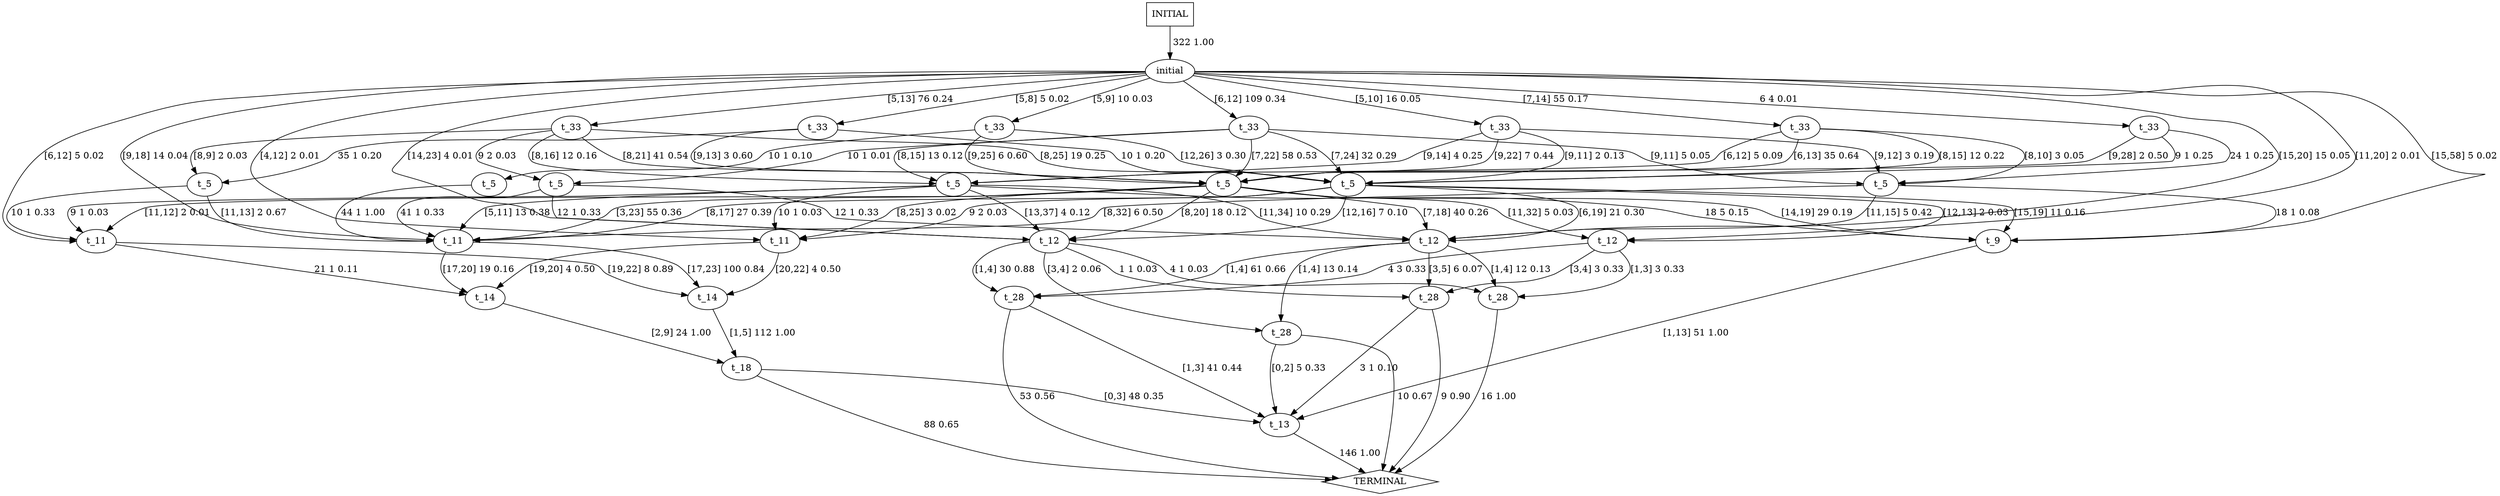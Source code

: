 digraph G {
  0 [label="initial"];
  1 [label="t_11"];
  2 [label="t_11"];
  3 [label="t_11"];
  4 [label="t_12"];
  5 [label="t_12"];
  6 [label="t_12"];
  7 [label="t_13"];
  8 [label="t_14"];
  9 [label="t_14"];
  10 [label="t_18"];
  11 [label="t_28"];
  12 [label="t_28"];
  13 [label="t_28"];
  14 [label="t_28"];
  15 [label="t_33"];
  16 [label="t_33"];
  17 [label="t_33"];
  18 [label="t_33"];
  19 [label="t_33"];
  20 [label="t_33"];
  21 [label="t_33"];
  22 [label="t_5"];
  23 [label="t_5"];
  24 [label="t_5"];
  25 [label="t_5"];
  26 [label="t_5"];
  27 [label="t_5"];
  28 [label="t_5"];
  29 [label="t_9"];
  30 [label="TERMINAL",shape=diamond];
  31 [label="INITIAL",shape=box];
0->2 [label="[4,12] 2 0.01"];
0->1 [label="[6,12] 5 0.02"];
0->3 [label="[9,18] 14 0.04"];
0->4 [label="[11,20] 2 0.01"];
0->5 [label="[14,23] 4 0.01"];
0->6 [label="[15,20] 15 0.05"];
0->17 [label="6 4 0.01"];
0->16 [label="[5,8] 5 0.02"];
0->15 [label="[5,9] 10 0.03"];
0->18 [label="[5,10] 16 0.05"];
0->19 [label="[7,14] 55 0.17"];
0->21 [label="[5,13] 76 0.24"];
0->20 [label="[6,12] 109 0.34"];
0->29 [label="[15,58] 5 0.02"];
1->8 [label="21 1 0.11"];
1->9 [label="[19,22] 8 0.89"];
2->8 [label="[19,20] 4 0.50"];
2->9 [label="[20,22] 4 0.50"];
3->8 [label="[17,20] 19 0.16"];
3->9 [label="[17,23] 100 0.84"];
4->11 [label="[1,3] 3 0.33"];
4->12 [label="[3,4] 3 0.33"];
4->14 [label="4 3 0.33"];
5->12 [label="1 1 0.03"];
5->11 [label="4 1 0.03"];
5->13 [label="[3,4] 2 0.06"];
5->14 [label="[1,4] 30 0.88"];
6->12 [label="[3,5] 6 0.07"];
6->11 [label="[1,4] 12 0.13"];
6->13 [label="[1,4] 13 0.14"];
6->14 [label="[1,4] 61 0.66"];
7->30 [label=" 146 1.00"];
8->10 [label="[2,9] 24 1.00"];
9->10 [label="[1,5] 112 1.00"];
10->7 [label="[0,3] 48 0.35"];
10->30 [label=" 88 0.65"];
11->30 [label=" 16 1.00"];
12->7 [label="3 1 0.10"];
12->30 [label=" 9 0.90"];
13->7 [label="[0,2] 5 0.33"];
13->30 [label=" 10 0.67"];
14->7 [label="[1,3] 41 0.44"];
14->30 [label=" 53 0.56"];
15->22 [label="10 1 0.10"];
15->27 [label="[12,26] 3 0.30"];
15->28 [label="[9,25] 6 0.60"];
16->27 [label="10 1 0.20"];
16->23 [label="35 1 0.20"];
16->28 [label="[9,13] 3 0.60"];
17->27 [label="9 1 0.25"];
17->25 [label="24 1 0.25"];
17->28 [label="[9,28] 2 0.50"];
18->27 [label="[9,11] 2 0.13"];
18->25 [label="[9,12] 3 0.19"];
18->26 [label="[9,14] 4 0.25"];
18->28 [label="[9,22] 7 0.44"];
19->25 [label="[8,10] 3 0.05"];
19->26 [label="[6,12] 5 0.09"];
19->27 [label="[8,15] 12 0.22"];
19->28 [label="[6,13] 35 0.64"];
20->24 [label="10 1 0.01"];
20->25 [label="[9,11] 5 0.05"];
20->26 [label="[8,15] 13 0.12"];
20->27 [label="[7,24] 32 0.29"];
20->28 [label="[7,22] 58 0.53"];
21->23 [label="[8,9] 2 0.03"];
21->24 [label="9 2 0.03"];
21->26 [label="[8,16] 12 0.16"];
21->27 [label="[8,25] 19 0.25"];
21->28 [label="[8,21] 41 0.54"];
22->3 [label="44 1 1.00"];
23->1 [label="10 1 0.33"];
23->3 [label="[11,13] 2 0.67"];
24->3 [label="41 1 0.33"];
24->5 [label="12 1 0.33"];
24->6 [label="12 1 0.33"];
25->3 [label="[8,32] 6 0.50"];
25->6 [label="[11,15] 5 0.42"];
25->29 [label="18 1 0.08"];
26->1 [label="9 1 0.03"];
26->2 [label="10 1 0.03"];
26->3 [label="[5,11] 13 0.38"];
26->5 [label="[13,37] 4 0.12"];
26->6 [label="[11,34] 10 0.29"];
26->29 [label="18 5 0.15"];
27->2 [label="9 2 0.03"];
27->3 [label="[8,17] 27 0.39"];
27->4 [label="[12,13] 2 0.03"];
27->5 [label="[12,16] 7 0.10"];
27->6 [label="[6,19] 21 0.30"];
27->29 [label="[15,19] 11 0.16"];
28->1 [label="[11,12] 2 0.01"];
28->2 [label="[8,25] 3 0.02"];
28->3 [label="[3,23] 55 0.36"];
28->4 [label="[11,32] 5 0.03"];
28->5 [label="[8,20] 18 0.12"];
28->6 [label="[7,18] 40 0.26"];
28->29 [label="[14,19] 29 0.19"];
29->7 [label="[1,13] 51 1.00"];
31->0 [label=" 322 1.00"];
}
